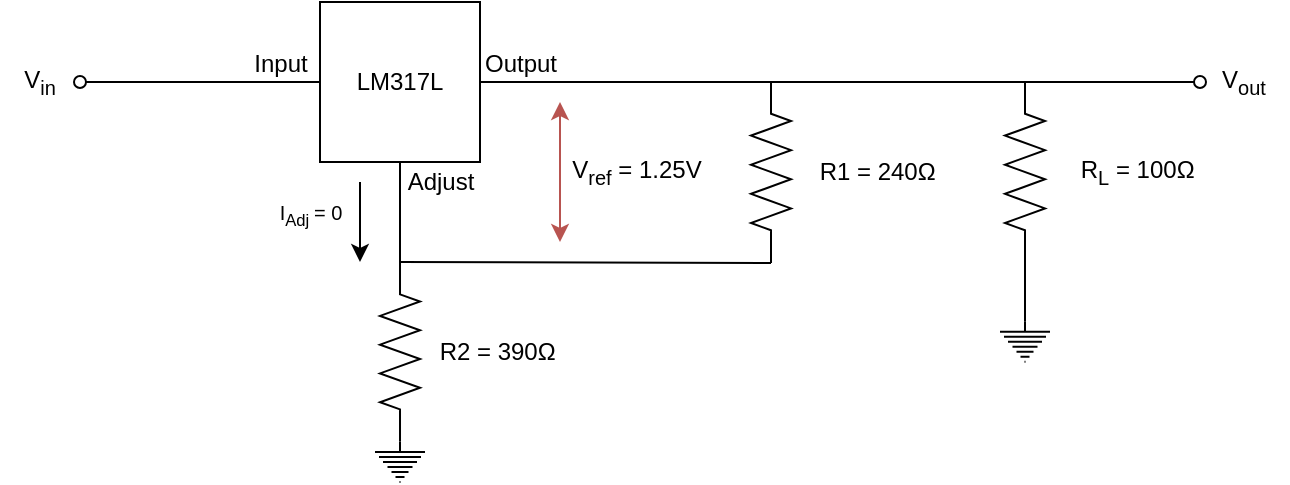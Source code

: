 <mxfile version="26.1.1">
  <diagram name="Page-1" id="DpcUWjtt-EqhsWvCPdMN">
    <mxGraphModel dx="954" dy="540" grid="1" gridSize="10" guides="1" tooltips="1" connect="1" arrows="1" fold="1" page="1" pageScale="1" pageWidth="1181" pageHeight="827" math="1" shadow="0">
      <root>
        <mxCell id="0" />
        <mxCell id="1" parent="0" />
        <mxCell id="EBH1kZNivmtxGEtmucbr-3" style="edgeStyle=orthogonalEdgeStyle;rounded=0;orthogonalLoop=1;jettySize=auto;html=1;entryX=0;entryY=0.5;entryDx=0;entryDy=0;endArrow=oval;endFill=0;" parent="1" source="EBH1kZNivmtxGEtmucbr-2" target="EBH1kZNivmtxGEtmucbr-4" edge="1">
          <mxGeometry relative="1" as="geometry">
            <mxPoint x="620" y="240" as="targetPoint" />
          </mxGeometry>
        </mxCell>
        <mxCell id="EBH1kZNivmtxGEtmucbr-21" style="edgeStyle=orthogonalEdgeStyle;rounded=0;orthogonalLoop=1;jettySize=auto;html=1;endArrow=oval;endFill=0;entryX=1;entryY=0.5;entryDx=0;entryDy=0;" parent="1" source="EBH1kZNivmtxGEtmucbr-2" target="EBH1kZNivmtxGEtmucbr-22" edge="1">
          <mxGeometry relative="1" as="geometry">
            <mxPoint x="280" y="240" as="targetPoint" />
          </mxGeometry>
        </mxCell>
        <mxCell id="EBH1kZNivmtxGEtmucbr-2" value="LM317L" style="rounded=0;whiteSpace=wrap;html=1;" parent="1" vertex="1">
          <mxGeometry x="400" y="200" width="80" height="80" as="geometry" />
        </mxCell>
        <mxCell id="EBH1kZNivmtxGEtmucbr-4" value="V&lt;sub&gt;out&lt;/sub&gt;" style="text;html=1;align=center;verticalAlign=middle;whiteSpace=wrap;rounded=0;" parent="1" vertex="1">
          <mxGeometry x="840" y="225" width="44" height="30" as="geometry" />
        </mxCell>
        <mxCell id="EBH1kZNivmtxGEtmucbr-6" value="" style="pointerEvents=1;verticalLabelPosition=bottom;shadow=0;dashed=0;align=center;html=1;verticalAlign=top;shape=mxgraph.electrical.resistors.resistor_2;rotation=90;" parent="1" vertex="1">
          <mxGeometry x="580" y="275" width="91" height="20" as="geometry" />
        </mxCell>
        <mxCell id="EBH1kZNivmtxGEtmucbr-11" value="" style="endArrow=none;html=1;rounded=0;entryX=1;entryY=0.5;entryDx=0;entryDy=0;entryPerimeter=0;" parent="1" target="EBH1kZNivmtxGEtmucbr-6" edge="1">
          <mxGeometry width="50" height="50" relative="1" as="geometry">
            <mxPoint x="440" y="330" as="sourcePoint" />
            <mxPoint x="530" y="290" as="targetPoint" />
          </mxGeometry>
        </mxCell>
        <mxCell id="EBH1kZNivmtxGEtmucbr-12" value="" style="endArrow=none;html=1;rounded=0;entryX=0.5;entryY=1;entryDx=0;entryDy=0;" parent="1" target="EBH1kZNivmtxGEtmucbr-2" edge="1">
          <mxGeometry width="50" height="50" relative="1" as="geometry">
            <mxPoint x="440" y="330" as="sourcePoint" />
            <mxPoint x="530" y="290" as="targetPoint" />
          </mxGeometry>
        </mxCell>
        <mxCell id="EBH1kZNivmtxGEtmucbr-13" value="" style="pointerEvents=1;verticalLabelPosition=bottom;shadow=0;dashed=0;align=center;html=1;verticalAlign=top;shape=mxgraph.electrical.resistors.resistor_2;rotation=90;" parent="1" vertex="1">
          <mxGeometry x="395.07" y="364.93" width="89.87" height="20" as="geometry" />
        </mxCell>
        <mxCell id="EBH1kZNivmtxGEtmucbr-18" value="&lt;font style=&quot;color: rgb(0, 0, 0);&quot;&gt;R2 = 390&lt;span style=&quot;font-family: &amp;quot;Google Sans&amp;quot;, Arial, sans-serif; text-align: start; text-wrap-mode: wrap;&quot;&gt;Ω&lt;/span&gt;&amp;nbsp;&lt;/font&gt;" style="text;html=1;align=center;verticalAlign=middle;resizable=0;points=[];autosize=1;strokeColor=none;fillColor=none;" parent="1" vertex="1">
          <mxGeometry x="450" y="359.93" width="80" height="30" as="geometry" />
        </mxCell>
        <mxCell id="EBH1kZNivmtxGEtmucbr-19" value="" style="pointerEvents=1;verticalLabelPosition=bottom;shadow=0;dashed=0;align=center;html=1;verticalAlign=top;shape=mxgraph.electrical.signal_sources.protective_earth;" parent="1" vertex="1">
          <mxGeometry x="427.5" y="420" width="25" height="20" as="geometry" />
        </mxCell>
        <mxCell id="EBH1kZNivmtxGEtmucbr-20" value="Output" style="text;html=1;align=center;verticalAlign=middle;resizable=0;points=[];autosize=1;strokeColor=none;fillColor=none;" parent="1" vertex="1">
          <mxGeometry x="470" y="216" width="60" height="30" as="geometry" />
        </mxCell>
        <mxCell id="EBH1kZNivmtxGEtmucbr-22" value="V&lt;sub&gt;in&lt;/sub&gt;" style="text;html=1;align=center;verticalAlign=middle;whiteSpace=wrap;rounded=0;" parent="1" vertex="1">
          <mxGeometry x="240" y="225" width="40" height="30" as="geometry" />
        </mxCell>
        <mxCell id="EBH1kZNivmtxGEtmucbr-23" value="Input" style="text;html=1;align=center;verticalAlign=middle;resizable=0;points=[];autosize=1;strokeColor=none;fillColor=none;" parent="1" vertex="1">
          <mxGeometry x="355" y="216" width="50" height="30" as="geometry" />
        </mxCell>
        <mxCell id="EBH1kZNivmtxGEtmucbr-24" value="Adjust" style="text;html=1;align=center;verticalAlign=middle;resizable=0;points=[];autosize=1;strokeColor=none;fillColor=none;" parent="1" vertex="1">
          <mxGeometry x="430" y="275" width="60" height="30" as="geometry" />
        </mxCell>
        <mxCell id="EBH1kZNivmtxGEtmucbr-25" value="" style="endArrow=classic;startArrow=classic;html=1;rounded=0;fillColor=#f8cecc;strokeColor=#b85450;" parent="1" edge="1">
          <mxGeometry width="50" height="50" relative="1" as="geometry">
            <mxPoint x="520" y="320" as="sourcePoint" />
            <mxPoint x="520" y="250" as="targetPoint" />
          </mxGeometry>
        </mxCell>
        <mxCell id="EBH1kZNivmtxGEtmucbr-26" value="V&lt;sub&gt;ref&lt;/sub&gt;&amp;nbsp;= 1.25V" style="text;html=1;align=center;verticalAlign=middle;resizable=0;points=[];autosize=1;strokeColor=none;fillColor=none;" parent="1" vertex="1">
          <mxGeometry x="512.5" y="270" width="90" height="30" as="geometry" />
        </mxCell>
        <mxCell id="EBH1kZNivmtxGEtmucbr-27" value="" style="endArrow=classic;html=1;rounded=0;" parent="1" edge="1">
          <mxGeometry width="50" height="50" relative="1" as="geometry">
            <mxPoint x="420" y="290" as="sourcePoint" />
            <mxPoint x="420" y="330" as="targetPoint" />
          </mxGeometry>
        </mxCell>
        <mxCell id="EBH1kZNivmtxGEtmucbr-28" value="&lt;font style=&quot;font-size: 10px; color: rgb(0, 0, 0);&quot;&gt;I&lt;sub style=&quot;&quot;&gt;Adj &lt;/sub&gt;=&lt;span style=&quot;font-family: &amp;quot;Google Sans&amp;quot;, Arial, sans-serif; text-align: left; text-wrap-mode: wrap;&quot;&gt;&amp;nbsp;0&lt;/span&gt;&lt;/font&gt;" style="text;html=1;align=center;verticalAlign=middle;resizable=0;points=[];autosize=1;strokeColor=none;fillColor=none;" parent="1" vertex="1">
          <mxGeometry x="370" y="290" width="50" height="30" as="geometry" />
        </mxCell>
        <mxCell id="JX0vqjdozFYlMQ3pwSUQ-1" value="&lt;font style=&quot;color: rgb(0, 0, 0);&quot;&gt;R1 = 240&lt;span style=&quot;font-family: &amp;quot;Google Sans&amp;quot;, Arial, sans-serif; text-align: start; text-wrap-mode: wrap;&quot;&gt;Ω&lt;/span&gt;&amp;nbsp;&lt;/font&gt;" style="text;html=1;align=center;verticalAlign=middle;resizable=0;points=[];autosize=1;strokeColor=none;fillColor=none;" parent="1" vertex="1">
          <mxGeometry x="640" y="270" width="80" height="30" as="geometry" />
        </mxCell>
        <mxCell id="JX0vqjdozFYlMQ3pwSUQ-6" value="" style="pointerEvents=1;verticalLabelPosition=bottom;shadow=0;dashed=0;align=center;html=1;verticalAlign=top;shape=mxgraph.electrical.signal_sources.protective_earth;" parent="1" vertex="1">
          <mxGeometry x="740" y="359.93" width="25" height="20" as="geometry" />
        </mxCell>
        <mxCell id="JX0vqjdozFYlMQ3pwSUQ-7" value="" style="pointerEvents=1;verticalLabelPosition=bottom;shadow=0;dashed=0;align=center;html=1;verticalAlign=top;shape=mxgraph.electrical.resistors.resistor_2;rotation=90;" parent="1" vertex="1">
          <mxGeometry x="707" y="275" width="91" height="20" as="geometry" />
        </mxCell>
        <mxCell id="JX0vqjdozFYlMQ3pwSUQ-8" value="&lt;font style=&quot;color: rgb(0, 0, 0);&quot;&gt;R&lt;sub&gt;L&lt;/sub&gt; = 100&lt;span style=&quot;font-family: &amp;quot;Google Sans&amp;quot;, Arial, sans-serif; text-align: start; text-wrap-mode: wrap;&quot;&gt;Ω&lt;/span&gt;&amp;nbsp;&lt;/font&gt;" style="text;html=1;align=center;verticalAlign=middle;resizable=0;points=[];autosize=1;strokeColor=none;fillColor=none;" parent="1" vertex="1">
          <mxGeometry x="770" y="270" width="80" height="30" as="geometry" />
        </mxCell>
        <mxCell id="JX0vqjdozFYlMQ3pwSUQ-9" style="edgeStyle=orthogonalEdgeStyle;rounded=0;orthogonalLoop=1;jettySize=auto;html=1;entryX=0.5;entryY=0;entryDx=0;entryDy=0;entryPerimeter=0;endArrow=none;startFill=0;" parent="1" source="JX0vqjdozFYlMQ3pwSUQ-7" target="JX0vqjdozFYlMQ3pwSUQ-6" edge="1">
          <mxGeometry relative="1" as="geometry" />
        </mxCell>
      </root>
    </mxGraphModel>
  </diagram>
</mxfile>

